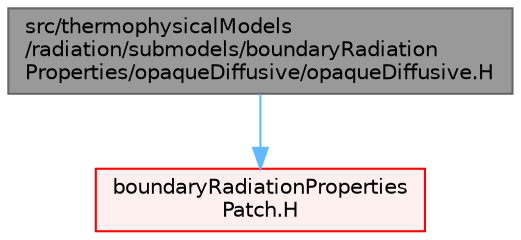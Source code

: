 digraph "src/thermophysicalModels/radiation/submodels/boundaryRadiationProperties/opaqueDiffusive/opaqueDiffusive.H"
{
 // LATEX_PDF_SIZE
  bgcolor="transparent";
  edge [fontname=Helvetica,fontsize=10,labelfontname=Helvetica,labelfontsize=10];
  node [fontname=Helvetica,fontsize=10,shape=box,height=0.2,width=0.4];
  Node1 [id="Node000001",label="src/thermophysicalModels\l/radiation/submodels/boundaryRadiation\lProperties/opaqueDiffusive/opaqueDiffusive.H",height=0.2,width=0.4,color="gray40", fillcolor="grey60", style="filled", fontcolor="black",tooltip=" "];
  Node1 -> Node2 [id="edge1_Node000001_Node000002",color="steelblue1",style="solid",tooltip=" "];
  Node2 [id="Node000002",label="boundaryRadiationProperties\lPatch.H",height=0.2,width=0.4,color="red", fillcolor="#FFF0F0", style="filled",URL="$boundaryRadiationPropertiesPatch_8H.html",tooltip=" "];
}
